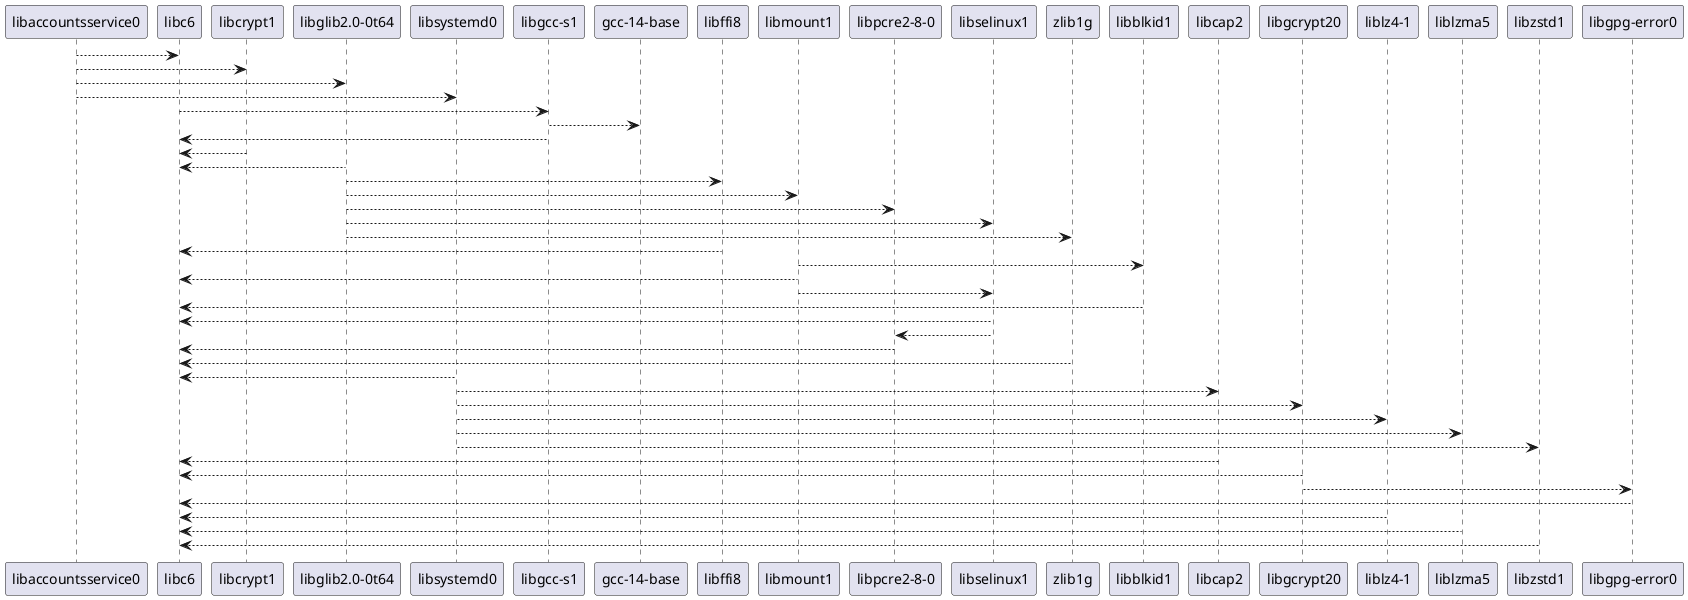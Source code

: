 @startuml
"libaccountsservice0" --> "libc6"
"libaccountsservice0" --> "libcrypt1"
"libaccountsservice0" --> "libglib2.0-0t64"
"libaccountsservice0" --> "libsystemd0"
"libc6" --> "libgcc-s1"
"libgcc-s1" --> "gcc-14-base"
"libgcc-s1" --> "libc6"
"libcrypt1" --> "libc6"
"libglib2.0-0t64" --> "libc6"
"libglib2.0-0t64" --> "libffi8"
"libglib2.0-0t64" --> "libmount1"
"libglib2.0-0t64" --> "libpcre2-8-0"
"libglib2.0-0t64" --> "libselinux1"
"libglib2.0-0t64" --> "zlib1g"
"libffi8" --> "libc6"
"libmount1" --> "libblkid1"
"libmount1" --> "libc6"
"libmount1" --> "libselinux1"
"libblkid1" --> "libc6"
"libselinux1" --> "libc6"
"libselinux1" --> "libpcre2-8-0"
"libpcre2-8-0" --> "libc6"
"zlib1g" --> "libc6"
"libsystemd0" --> "libc6"
"libsystemd0" --> "libcap2"
"libsystemd0" --> "libgcrypt20"
"libsystemd0" --> "liblz4-1"
"libsystemd0" --> "liblzma5"
"libsystemd0" --> "libzstd1"
"libcap2" --> "libc6"
"libgcrypt20" --> "libc6"
"libgcrypt20" --> "libgpg-error0"
"libgpg-error0" --> "libc6"
"liblz4-1" --> "libc6"
"liblzma5" --> "libc6"
"libzstd1" --> "libc6"
@enduml
